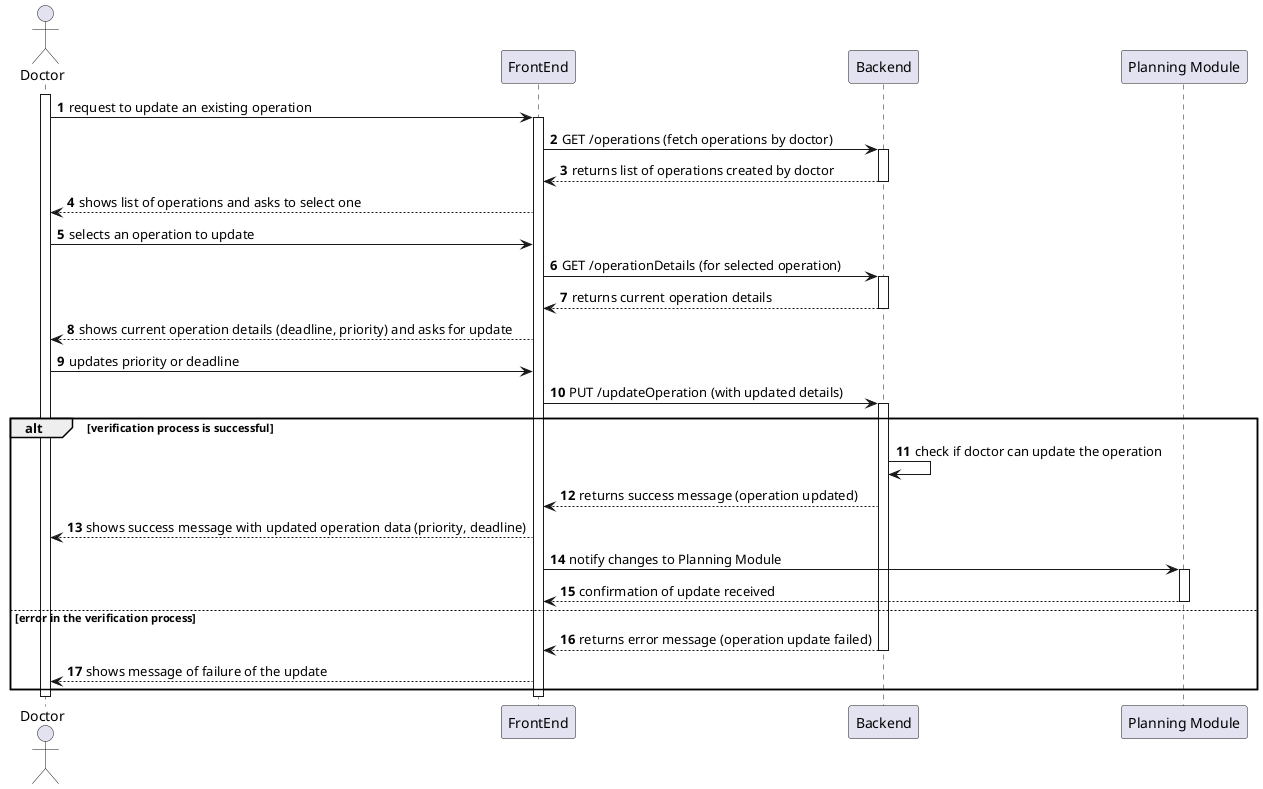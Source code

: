 ﻿@startuml
'https://plantuml.com/sequence-diagram

autonumber
actor Doctor as doc
participant "FrontEnd" as sys
participant "Backend"
participant "Planning Module" as planning

activate doc

doc -> sys: request to update an existing operation

activate sys


sys -> "Backend" : GET /operations (fetch operations by doctor)

activate "Backend"

"Backend" --> sys : returns list of operations created by doctor

deactivate "Backend"

sys --> doc: shows list of operations and asks to select one


doc -> sys: selects an operation to update


sys -> "Backend" : GET /operationDetails (for selected operation)

activate "Backend"

"Backend" --> sys : returns current operation details

deactivate "Backend"

sys --> doc: shows current operation details (deadline, priority) and asks for update


doc -> sys: updates priority or deadline


sys -> "Backend" : PUT /updateOperation (with updated details)

activate "Backend"

alt verification process is successful

    "Backend" -> "Backend" : check if doctor can update the operation

    "Backend" --> sys: returns success message (operation updated)

    sys --> doc: shows success message with updated operation data (priority, deadline)

    sys -> planning : notify changes to Planning Module

    activate planning

    planning --> sys : confirmation of update received

    deactivate planning


else error in the verification process

    "Backend" --> sys: returns error message (operation update failed)

    deactivate "Backend"

    sys --> doc: shows message of failure of the update

end

deactivate sys
deactivate planning
deactivate doc

@enduml
